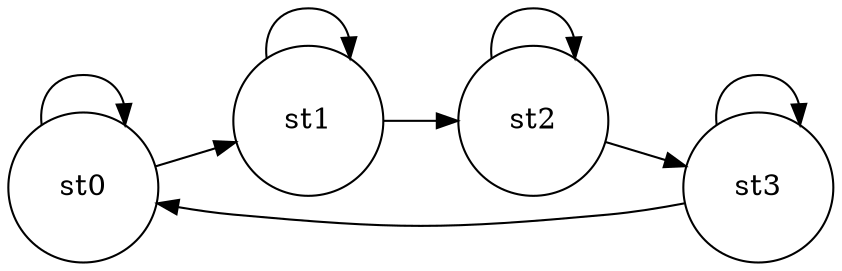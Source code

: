 #Total states is 0, including 0 states and 0 newstates
#Total transisions is 0, including 0 transistions and 0 new transitions
digraph finite_state_machine {
	rankdir=LR;
	size="20,20";
	resolution="300";
	overlap=false;

	node [shape = circle, fixedsize=true, width = 1, color = red, style = filled];

	node [shape = circle, color = black, style = unfilled];
	st0;
 	st1;
 	st2;
 	st3;
 	st0 -> st0;
	st0 -> st1;
	st1 -> st1;
	st1 -> st2;
	st2 -> st2;
	st2 -> st3;
	st3 -> st0;
	st3 -> st3;
}
